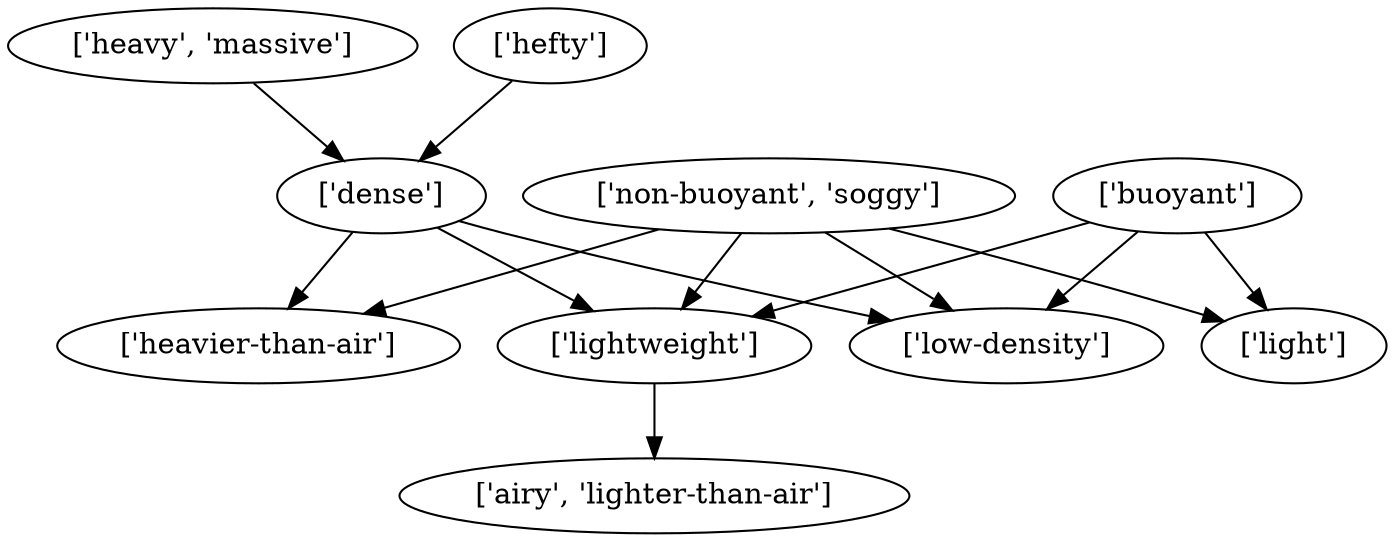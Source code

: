 strict digraph  {
	"['heavy', 'massive']" -> "['dense']";
	"['dense']" -> "['low-density']";
	"['dense']" -> "['lightweight']";
	"['dense']" -> "['heavier-than-air']";
	"['buoyant']" -> "['low-density']";
	"['buoyant']" -> "['lightweight']";
	"['buoyant']" -> "['light']";
	"['lightweight']" -> "['airy', 'lighter-than-air']";
	"['non-buoyant', 'soggy']" -> "['low-density']";
	"['non-buoyant', 'soggy']" -> "['lightweight']";
	"['non-buoyant', 'soggy']" -> "['light']";
	"['non-buoyant', 'soggy']" -> "['heavier-than-air']";
	"['hefty']" -> "['dense']";
}
